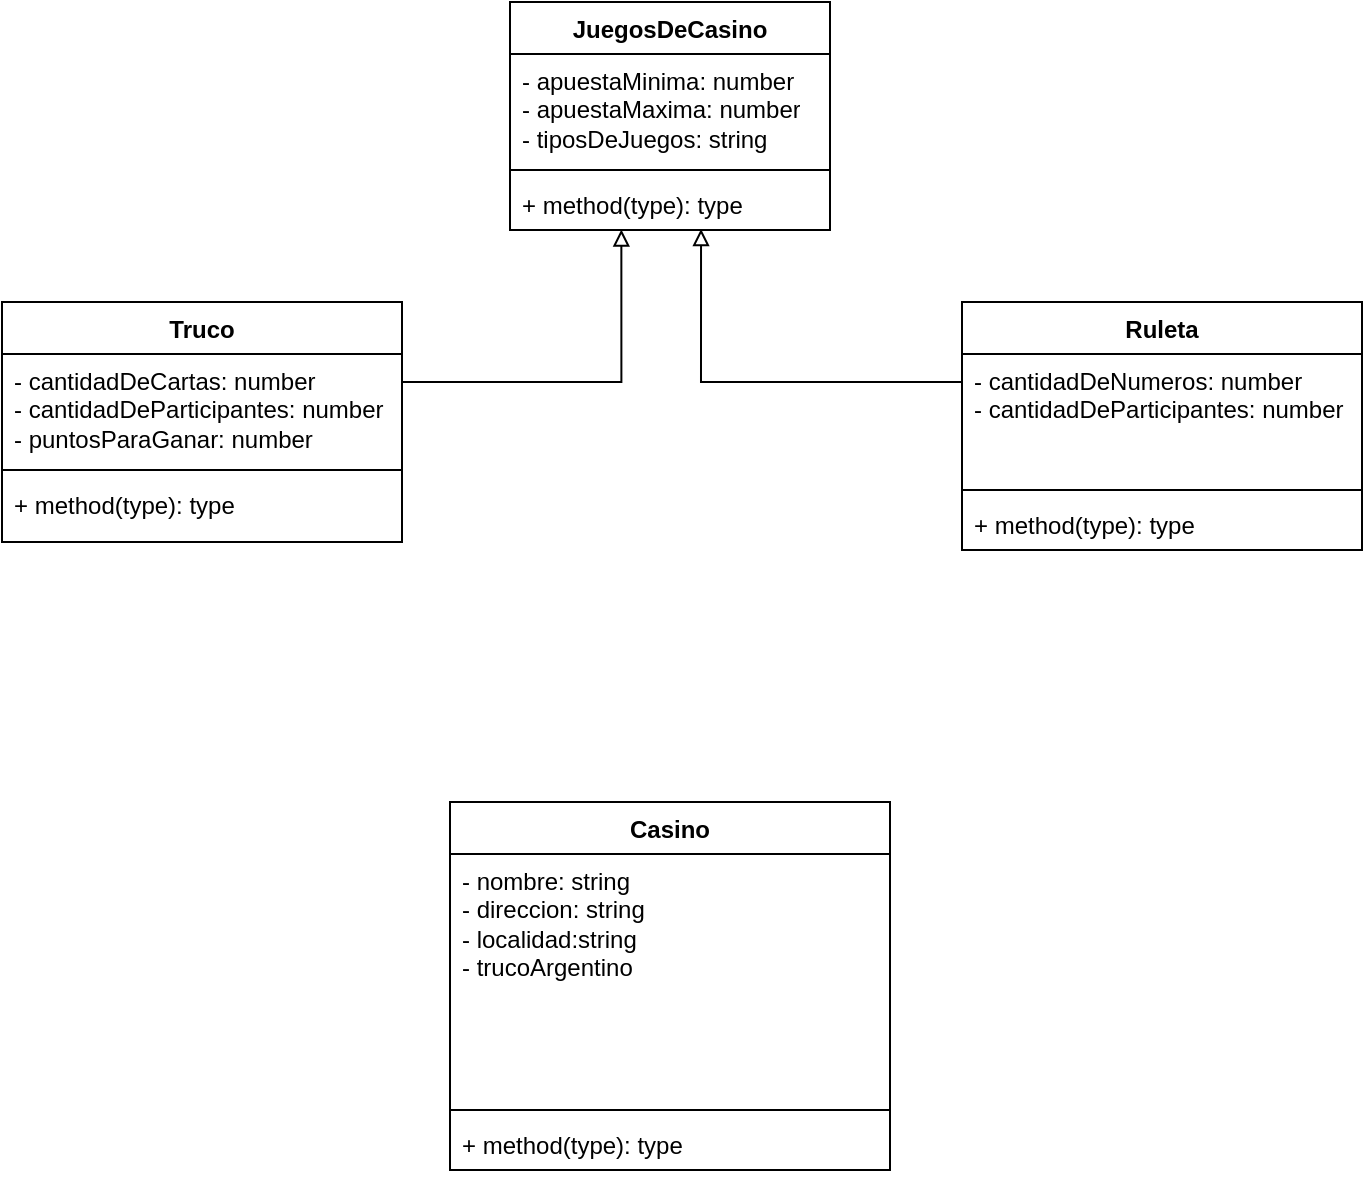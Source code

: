 <mxfile version="21.0.6" type="device"><diagram name="Página-1" id="Pw3w_qGyfstPxHhGZEEB"><mxGraphModel dx="1235" dy="674" grid="1" gridSize="10" guides="1" tooltips="1" connect="1" arrows="1" fold="1" page="1" pageScale="1" pageWidth="827" pageHeight="1169" math="0" shadow="0"><root><mxCell id="0"/><mxCell id="1" parent="0"/><mxCell id="koPaYJbhPPyYiAv6lQ0n-1" value="JuegosDeCasino" style="swimlane;fontStyle=1;align=center;verticalAlign=top;childLayout=stackLayout;horizontal=1;startSize=26;horizontalStack=0;resizeParent=1;resizeParentMax=0;resizeLast=0;collapsible=1;marginBottom=0;whiteSpace=wrap;html=1;" vertex="1" parent="1"><mxGeometry x="334" y="10" width="160" height="114" as="geometry"/></mxCell><mxCell id="koPaYJbhPPyYiAv6lQ0n-2" value="- apuestaMinima: number&lt;br&gt;- apuestaMaxima: number&lt;br&gt;- tiposDeJuegos: string" style="text;strokeColor=none;fillColor=none;align=left;verticalAlign=top;spacingLeft=4;spacingRight=4;overflow=hidden;rotatable=0;points=[[0,0.5],[1,0.5]];portConstraint=eastwest;whiteSpace=wrap;html=1;" vertex="1" parent="koPaYJbhPPyYiAv6lQ0n-1"><mxGeometry y="26" width="160" height="54" as="geometry"/></mxCell><mxCell id="koPaYJbhPPyYiAv6lQ0n-3" value="" style="line;strokeWidth=1;fillColor=none;align=left;verticalAlign=middle;spacingTop=-1;spacingLeft=3;spacingRight=3;rotatable=0;labelPosition=right;points=[];portConstraint=eastwest;strokeColor=inherit;" vertex="1" parent="koPaYJbhPPyYiAv6lQ0n-1"><mxGeometry y="80" width="160" height="8" as="geometry"/></mxCell><mxCell id="koPaYJbhPPyYiAv6lQ0n-4" value="+ method(type): type" style="text;strokeColor=none;fillColor=none;align=left;verticalAlign=top;spacingLeft=4;spacingRight=4;overflow=hidden;rotatable=0;points=[[0,0.5],[1,0.5]];portConstraint=eastwest;whiteSpace=wrap;html=1;" vertex="1" parent="koPaYJbhPPyYiAv6lQ0n-1"><mxGeometry y="88" width="160" height="26" as="geometry"/></mxCell><mxCell id="koPaYJbhPPyYiAv6lQ0n-5" value="Truco" style="swimlane;fontStyle=1;align=center;verticalAlign=top;childLayout=stackLayout;horizontal=1;startSize=26;horizontalStack=0;resizeParent=1;resizeParentMax=0;resizeLast=0;collapsible=1;marginBottom=0;whiteSpace=wrap;html=1;" vertex="1" parent="1"><mxGeometry x="80" y="160" width="200" height="120" as="geometry"/></mxCell><mxCell id="koPaYJbhPPyYiAv6lQ0n-6" value="- cantidadDeCartas: number&lt;br&gt;- cantidadDeParticipantes: number&lt;br&gt;- puntosParaGanar: number" style="text;strokeColor=none;fillColor=none;align=left;verticalAlign=top;spacingLeft=4;spacingRight=4;overflow=hidden;rotatable=0;points=[[0,0.5],[1,0.5]];portConstraint=eastwest;whiteSpace=wrap;html=1;" vertex="1" parent="koPaYJbhPPyYiAv6lQ0n-5"><mxGeometry y="26" width="200" height="54" as="geometry"/></mxCell><mxCell id="koPaYJbhPPyYiAv6lQ0n-7" value="" style="line;strokeWidth=1;fillColor=none;align=left;verticalAlign=middle;spacingTop=-1;spacingLeft=3;spacingRight=3;rotatable=0;labelPosition=right;points=[];portConstraint=eastwest;strokeColor=inherit;" vertex="1" parent="koPaYJbhPPyYiAv6lQ0n-5"><mxGeometry y="80" width="200" height="8" as="geometry"/></mxCell><mxCell id="koPaYJbhPPyYiAv6lQ0n-8" value="+ method(type): type" style="text;strokeColor=none;fillColor=none;align=left;verticalAlign=top;spacingLeft=4;spacingRight=4;overflow=hidden;rotatable=0;points=[[0,0.5],[1,0.5]];portConstraint=eastwest;whiteSpace=wrap;html=1;" vertex="1" parent="koPaYJbhPPyYiAv6lQ0n-5"><mxGeometry y="88" width="200" height="32" as="geometry"/></mxCell><mxCell id="koPaYJbhPPyYiAv6lQ0n-9" value="Ruleta" style="swimlane;fontStyle=1;align=center;verticalAlign=top;childLayout=stackLayout;horizontal=1;startSize=26;horizontalStack=0;resizeParent=1;resizeParentMax=0;resizeLast=0;collapsible=1;marginBottom=0;whiteSpace=wrap;html=1;" vertex="1" parent="1"><mxGeometry x="560" y="160" width="200" height="124" as="geometry"/></mxCell><mxCell id="koPaYJbhPPyYiAv6lQ0n-10" value="- cantidadDeNumeros: number&lt;br&gt;- cantidadDeParticipantes: number" style="text;strokeColor=none;fillColor=none;align=left;verticalAlign=top;spacingLeft=4;spacingRight=4;overflow=hidden;rotatable=0;points=[[0,0.5],[1,0.5]];portConstraint=eastwest;whiteSpace=wrap;html=1;" vertex="1" parent="koPaYJbhPPyYiAv6lQ0n-9"><mxGeometry y="26" width="200" height="64" as="geometry"/></mxCell><mxCell id="koPaYJbhPPyYiAv6lQ0n-11" value="" style="line;strokeWidth=1;fillColor=none;align=left;verticalAlign=middle;spacingTop=-1;spacingLeft=3;spacingRight=3;rotatable=0;labelPosition=right;points=[];portConstraint=eastwest;strokeColor=inherit;" vertex="1" parent="koPaYJbhPPyYiAv6lQ0n-9"><mxGeometry y="90" width="200" height="8" as="geometry"/></mxCell><mxCell id="koPaYJbhPPyYiAv6lQ0n-12" value="+ method(type): type" style="text;strokeColor=none;fillColor=none;align=left;verticalAlign=top;spacingLeft=4;spacingRight=4;overflow=hidden;rotatable=0;points=[[0,0.5],[1,0.5]];portConstraint=eastwest;whiteSpace=wrap;html=1;" vertex="1" parent="koPaYJbhPPyYiAv6lQ0n-9"><mxGeometry y="98" width="200" height="26" as="geometry"/></mxCell><mxCell id="koPaYJbhPPyYiAv6lQ0n-18" style="edgeStyle=orthogonalEdgeStyle;rounded=0;orthogonalLoop=1;jettySize=auto;html=1;exitX=1;exitY=0.5;exitDx=0;exitDy=0;endArrow=block;endFill=0;entryX=0.348;entryY=0.992;entryDx=0;entryDy=0;entryPerimeter=0;" edge="1" parent="1" source="koPaYJbhPPyYiAv6lQ0n-6" target="koPaYJbhPPyYiAv6lQ0n-4"><mxGeometry relative="1" as="geometry"><mxPoint x="390" y="130" as="targetPoint"/><Array as="points"><mxPoint x="280" y="200"/><mxPoint x="390" y="200"/></Array></mxGeometry></mxCell><mxCell id="koPaYJbhPPyYiAv6lQ0n-19" style="edgeStyle=orthogonalEdgeStyle;rounded=0;orthogonalLoop=1;jettySize=auto;html=1;endArrow=block;endFill=0;entryX=0.597;entryY=0.982;entryDx=0;entryDy=0;entryPerimeter=0;" edge="1" parent="1" source="koPaYJbhPPyYiAv6lQ0n-10" target="koPaYJbhPPyYiAv6lQ0n-4"><mxGeometry relative="1" as="geometry"><mxPoint x="430" y="130" as="targetPoint"/><Array as="points"><mxPoint x="430" y="200"/></Array></mxGeometry></mxCell><mxCell id="koPaYJbhPPyYiAv6lQ0n-20" value="Casino" style="swimlane;fontStyle=1;align=center;verticalAlign=top;childLayout=stackLayout;horizontal=1;startSize=26;horizontalStack=0;resizeParent=1;resizeParentMax=0;resizeLast=0;collapsible=1;marginBottom=0;whiteSpace=wrap;html=1;" vertex="1" parent="1"><mxGeometry x="304" y="410" width="220" height="184" as="geometry"/></mxCell><mxCell id="koPaYJbhPPyYiAv6lQ0n-21" value="- nombre: string&lt;br&gt;- direccion: string&lt;br&gt;- localidad:string&lt;br&gt;- trucoArgentino" style="text;strokeColor=none;fillColor=none;align=left;verticalAlign=top;spacingLeft=4;spacingRight=4;overflow=hidden;rotatable=0;points=[[0,0.5],[1,0.5]];portConstraint=eastwest;whiteSpace=wrap;html=1;" vertex="1" parent="koPaYJbhPPyYiAv6lQ0n-20"><mxGeometry y="26" width="220" height="124" as="geometry"/></mxCell><mxCell id="koPaYJbhPPyYiAv6lQ0n-22" value="" style="line;strokeWidth=1;fillColor=none;align=left;verticalAlign=middle;spacingTop=-1;spacingLeft=3;spacingRight=3;rotatable=0;labelPosition=right;points=[];portConstraint=eastwest;strokeColor=inherit;" vertex="1" parent="koPaYJbhPPyYiAv6lQ0n-20"><mxGeometry y="150" width="220" height="8" as="geometry"/></mxCell><mxCell id="koPaYJbhPPyYiAv6lQ0n-23" value="+ method(type): type" style="text;strokeColor=none;fillColor=none;align=left;verticalAlign=top;spacingLeft=4;spacingRight=4;overflow=hidden;rotatable=0;points=[[0,0.5],[1,0.5]];portConstraint=eastwest;whiteSpace=wrap;html=1;" vertex="1" parent="koPaYJbhPPyYiAv6lQ0n-20"><mxGeometry y="158" width="220" height="26" as="geometry"/></mxCell></root></mxGraphModel></diagram></mxfile>